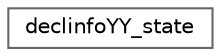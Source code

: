 digraph "Graphical Class Hierarchy"
{
 // INTERACTIVE_SVG=YES
 // LATEX_PDF_SIZE
  bgcolor="transparent";
  edge [fontname=Helvetica,fontsize=10,labelfontname=Helvetica,labelfontsize=10];
  node [fontname=Helvetica,fontsize=10,shape=box,height=0.2,width=0.4];
  rankdir="LR";
  Node0 [label="declinfoYY_state",height=0.2,width=0.4,color="grey40", fillcolor="white", style="filled",URL="$da/d1f/structdeclinfo_y_y__state.html",tooltip=" "];
}
